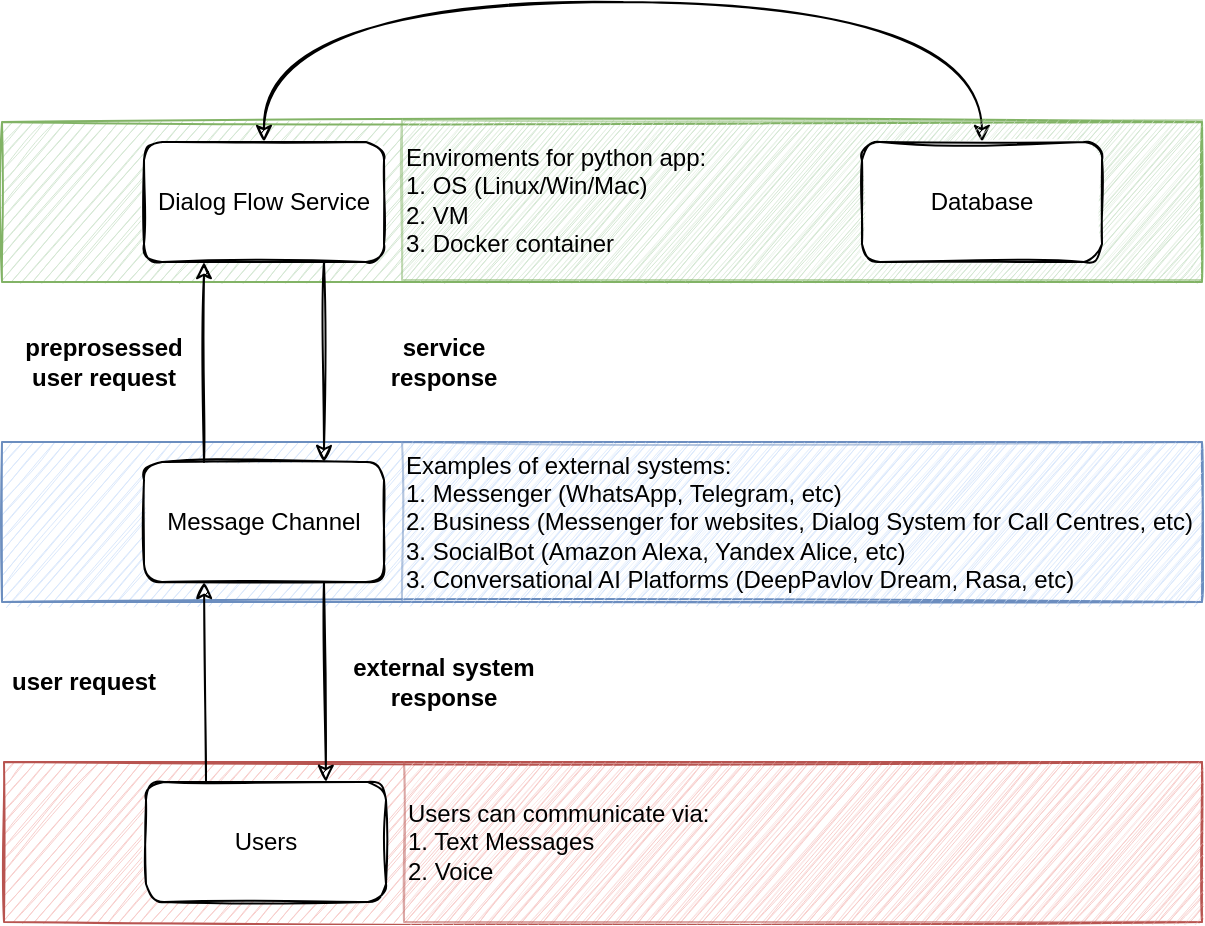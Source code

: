 <mxfile scale="20" border="0"><diagram id="JaFah7PjJ86j10p3dxxR" name="Page-1"><mxGraphModel dx="1389" dy="488" grid="1" gridSize="10" guides="1" tooltips="1" connect="1" arrows="1" fold="1" page="1" pageScale="1" pageWidth="413" pageHeight="583" math="0" shadow="0"><root><mxCell id="0"/><mxCell id="1" parent="0"/><mxCell id="14" value="" style="rounded=0;whiteSpace=wrap;html=1;fillColor=#dae8fc;strokeColor=#6c8ebf;sketch=1;" parent="1" vertex="1"><mxGeometry x="240" y="520" width="600" height="80" as="geometry"/></mxCell><mxCell id="15" value="" style="rounded=0;whiteSpace=wrap;html=1;fillColor=#d5e8d4;strokeColor=#82b366;sketch=1;" parent="1" vertex="1"><mxGeometry x="240" y="360" width="600" height="80" as="geometry"/></mxCell><mxCell id="16" style="edgeStyle=none;html=1;exitX=0.75;exitY=1;exitDx=0;exitDy=0;startArrow=none;startFill=0;endArrow=classic;endFill=1;entryX=0.75;entryY=0;entryDx=0;entryDy=0;sketch=1;" parent="1" source="17" target="18" edge="1"><mxGeometry relative="1" as="geometry"/></mxCell><mxCell id="32" style="edgeStyle=orthogonalEdgeStyle;sketch=1;html=1;exitX=0.5;exitY=0;exitDx=0;exitDy=0;entryX=0.5;entryY=0;entryDx=0;entryDy=0;curved=1;startArrow=classic;startFill=1;" parent="1" source="17" target="31" edge="1"><mxGeometry relative="1" as="geometry"><Array as="points"><mxPoint x="371" y="300"/><mxPoint x="730" y="300"/></Array></mxGeometry></mxCell><mxCell id="17" value="Dialog Flow Service" style="rounded=1;whiteSpace=wrap;html=1;sketch=1;" parent="1" vertex="1"><mxGeometry x="311" y="370" width="120" height="60" as="geometry"/></mxCell><mxCell id="18" value="&lt;span class=&quot;VIiyi&quot; lang=&quot;en&quot;&gt;Message Channel&lt;/span&gt;" style="rounded=1;whiteSpace=wrap;html=1;sketch=1;" parent="1" vertex="1"><mxGeometry x="311" y="530" width="120" height="60" as="geometry"/></mxCell><mxCell id="19" value="&lt;b&gt;preprosessed user request&lt;/b&gt;" style="text;html=1;strokeColor=none;fillColor=none;align=center;verticalAlign=middle;whiteSpace=wrap;rounded=0;sketch=1;" parent="1" vertex="1"><mxGeometry x="251" y="470" width="80" height="20" as="geometry"/></mxCell><mxCell id="20" value="&lt;b&gt;service response&lt;/b&gt;" style="text;html=1;strokeColor=none;fillColor=none;align=center;verticalAlign=middle;whiteSpace=wrap;rounded=0;sketch=1;" parent="1" vertex="1"><mxGeometry x="411" y="470" width="100" height="20" as="geometry"/></mxCell><mxCell id="21" value="" style="rounded=0;whiteSpace=wrap;html=1;fillColor=#f8cecc;strokeColor=#b85450;sketch=1;" parent="1" vertex="1"><mxGeometry x="241" y="680" width="599" height="80" as="geometry"/></mxCell><mxCell id="22" value="Users" style="rounded=1;whiteSpace=wrap;html=1;sketch=1;" parent="1" vertex="1"><mxGeometry x="312" y="690" width="120" height="60" as="geometry"/></mxCell><mxCell id="23" style="edgeStyle=none;html=1;startArrow=none;startFill=0;endArrow=classic;endFill=1;entryX=0.75;entryY=0;entryDx=0;entryDy=0;exitX=0.75;exitY=1;exitDx=0;exitDy=0;sketch=1;" parent="1" source="18" target="22" edge="1"><mxGeometry relative="1" as="geometry"><mxPoint x="441" y="620" as="sourcePoint"/><mxPoint x="391" y="650" as="targetPoint"/></mxGeometry></mxCell><mxCell id="24" style="edgeStyle=none;html=1;startArrow=none;startFill=0;endArrow=classic;endFill=1;entryX=0.25;entryY=1;entryDx=0;entryDy=0;exitX=0.25;exitY=0;exitDx=0;exitDy=0;sketch=1;" parent="1" source="22" target="18" edge="1"><mxGeometry relative="1" as="geometry"><mxPoint x="411" y="600" as="sourcePoint"/><mxPoint x="411" y="660" as="targetPoint"/></mxGeometry></mxCell><mxCell id="25" style="edgeStyle=none;html=1;startArrow=none;startFill=0;endArrow=classic;endFill=1;entryX=0.25;entryY=1;entryDx=0;entryDy=0;exitX=0.25;exitY=0;exitDx=0;exitDy=0;sketch=1;" parent="1" source="18" target="17" edge="1"><mxGeometry relative="1" as="geometry"><mxPoint x="351" y="660" as="sourcePoint"/><mxPoint x="351" y="600" as="targetPoint"/></mxGeometry></mxCell><mxCell id="26" value="&lt;b&gt;user request&lt;/b&gt;" style="text;html=1;strokeColor=none;fillColor=none;align=center;verticalAlign=middle;whiteSpace=wrap;rounded=0;sketch=1;" parent="1" vertex="1"><mxGeometry x="241" y="630" width="80" height="20" as="geometry"/></mxCell><mxCell id="27" value="&lt;b&gt;external system response&lt;/b&gt;" style="text;html=1;strokeColor=none;fillColor=none;align=center;verticalAlign=middle;whiteSpace=wrap;rounded=0;sketch=1;" parent="1" vertex="1"><mxGeometry x="411" y="630" width="100" height="20" as="geometry"/></mxCell><mxCell id="28" value="&lt;span&gt;Enviroments for python app:&lt;br&gt;1. OS (Linux/Win/Mac)&lt;/span&gt;&lt;br&gt;&lt;span&gt;2.&amp;nbsp;&lt;/span&gt;&lt;span&gt;VM&lt;/span&gt;&lt;br&gt;&lt;span&gt;3.&amp;nbsp;&lt;/span&gt;&lt;span&gt;Docker container&amp;nbsp;&lt;/span&gt;" style="text;html=1;strokeColor=#82b366;fillColor=#d5e8d4;align=left;verticalAlign=middle;whiteSpace=wrap;rounded=0;opacity=50;sketch=1;" parent="1" vertex="1"><mxGeometry x="440" y="359" width="400" height="80" as="geometry"/></mxCell><mxCell id="29" value="&lt;span&gt;Examples of external systems:&lt;br&gt;1. Messenger (WhatsApp, Telegram, etc)&lt;/span&gt;&lt;br&gt;&lt;span&gt;2.&amp;nbsp;&lt;/span&gt;Business (Messenger for websites, Dialog System for Call Centres, etc)&lt;br&gt;3. SocialBot (Amazon Alexa, Yandex Alice, etc)&lt;br&gt;3. Conversational AI Platforms (DeepPavlov Dream, Rasa, etc)" style="text;html=1;strokeColor=#6c8ebf;fillColor=#dae8fc;align=left;verticalAlign=middle;whiteSpace=wrap;rounded=0;opacity=50;sketch=1;" parent="1" vertex="1"><mxGeometry x="440" y="520" width="400" height="80" as="geometry"/></mxCell><mxCell id="30" value="&lt;span&gt;Users can communicate via:&lt;br&gt;1. Text Messages&lt;/span&gt;&lt;br&gt;&lt;span&gt;2.&amp;nbsp;&lt;/span&gt;Voice" style="text;html=1;strokeColor=#b85450;fillColor=#f8cecc;align=left;verticalAlign=middle;whiteSpace=wrap;rounded=0;opacity=50;sketch=1;" parent="1" vertex="1"><mxGeometry x="441" y="680" width="399" height="80" as="geometry"/></mxCell><mxCell id="31" value="Database" style="rounded=1;whiteSpace=wrap;html=1;sketch=1;" parent="1" vertex="1"><mxGeometry x="670" y="370" width="120" height="60" as="geometry"/></mxCell></root></mxGraphModel></diagram></mxfile>